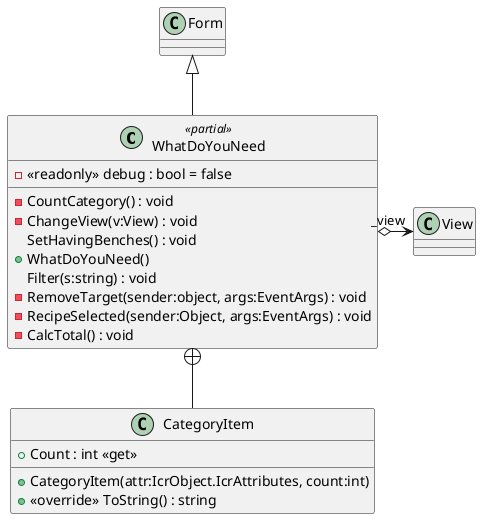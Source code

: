 @startuml
class WhatDoYouNeed <<partial>> {
    - <<readonly>> debug : bool = false
    - CountCategory() : void
    - ChangeView(v:View) : void
    SetHavingBenches() : void
    + WhatDoYouNeed()
    Filter(s:string) : void
    - RemoveTarget(sender:object, args:EventArgs) : void
    - RecipeSelected(sender:Object, args:EventArgs) : void
    - CalcTotal() : void
}
class CategoryItem {
    + Count : int <<get>>
    + CategoryItem(attr:IcrObject.IcrAttributes, count:int)
    + <<override>> ToString() : string
}
Form <|-- WhatDoYouNeed
WhatDoYouNeed o-> "_view" View
WhatDoYouNeed +-- CategoryItem
@enduml
